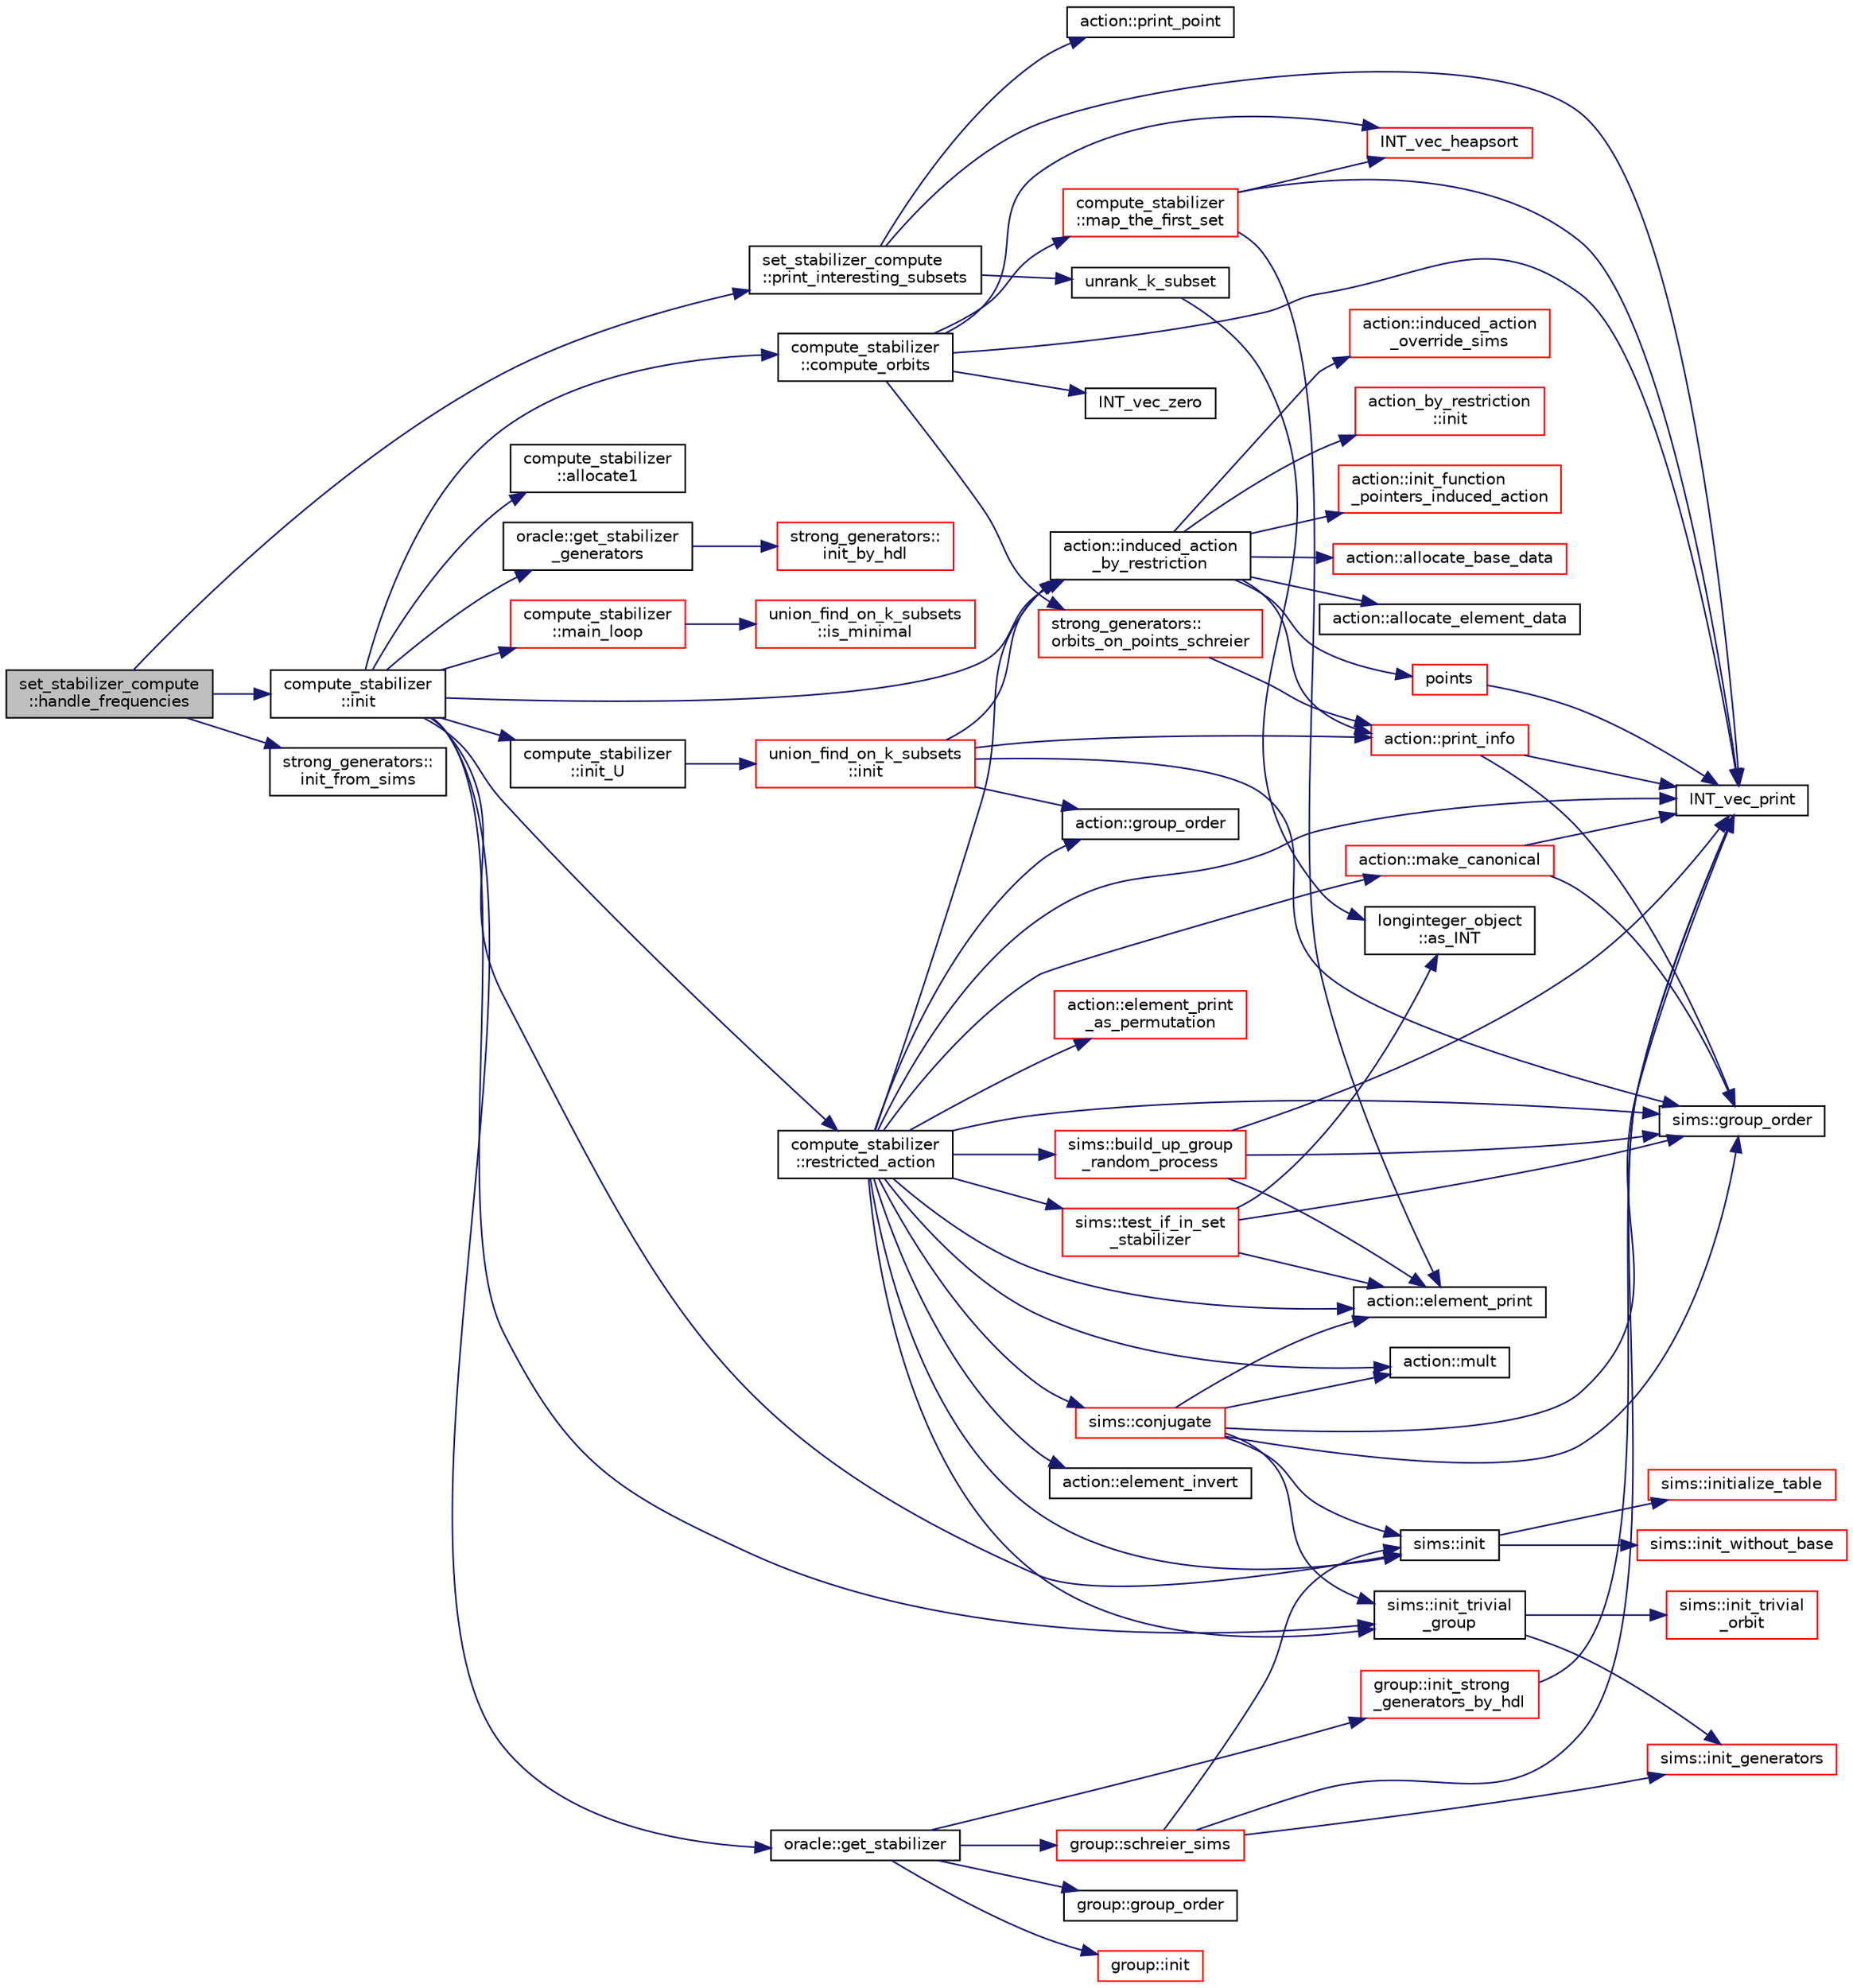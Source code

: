 digraph "set_stabilizer_compute::handle_frequencies"
{
  edge [fontname="Helvetica",fontsize="10",labelfontname="Helvetica",labelfontsize="10"];
  node [fontname="Helvetica",fontsize="10",shape=record];
  rankdir="LR";
  Node1010 [label="set_stabilizer_compute\l::handle_frequencies",height=0.2,width=0.4,color="black", fillcolor="grey75", style="filled", fontcolor="black"];
  Node1010 -> Node1011 [color="midnightblue",fontsize="10",style="solid",fontname="Helvetica"];
  Node1011 [label="set_stabilizer_compute\l::print_interesting_subsets",height=0.2,width=0.4,color="black", fillcolor="white", style="filled",URL="$d8/dc6/classset__stabilizer__compute.html#a467904f3d5afaea39660548c8d8bf120"];
  Node1011 -> Node1012 [color="midnightblue",fontsize="10",style="solid",fontname="Helvetica"];
  Node1012 [label="INT_vec_print",height=0.2,width=0.4,color="black", fillcolor="white", style="filled",URL="$df/dbf/sajeeb_8_c.html#a79a5901af0b47dd0d694109543c027fe"];
  Node1011 -> Node1013 [color="midnightblue",fontsize="10",style="solid",fontname="Helvetica"];
  Node1013 [label="unrank_k_subset",height=0.2,width=0.4,color="black", fillcolor="white", style="filled",URL="$d2/d7c/combinatorics_8_c.html#a709dbec12f4da5bb02b9352d45a2c77d"];
  Node1013 -> Node1014 [color="midnightblue",fontsize="10",style="solid",fontname="Helvetica"];
  Node1014 [label="longinteger_object\l::as_INT",height=0.2,width=0.4,color="black", fillcolor="white", style="filled",URL="$dd/d7e/classlonginteger__object.html#afb992d4679a6741acc63c8bcba27971e"];
  Node1011 -> Node1015 [color="midnightblue",fontsize="10",style="solid",fontname="Helvetica"];
  Node1015 [label="action::print_point",height=0.2,width=0.4,color="black", fillcolor="white", style="filled",URL="$d2/d86/classaction.html#a85ae5eb443c2b03b1127ec9631ce7c57"];
  Node1010 -> Node1016 [color="midnightblue",fontsize="10",style="solid",fontname="Helvetica"];
  Node1016 [label="compute_stabilizer\l::init",height=0.2,width=0.4,color="black", fillcolor="white", style="filled",URL="$d8/d30/classcompute__stabilizer.html#a36a1729430f317a65559220a8206a7d7"];
  Node1016 -> Node1017 [color="midnightblue",fontsize="10",style="solid",fontname="Helvetica"];
  Node1017 [label="sims::init",height=0.2,width=0.4,color="black", fillcolor="white", style="filled",URL="$d9/df3/classsims.html#a02eb61ed14f75cfe4dc0770142c1bff0"];
  Node1017 -> Node1018 [color="midnightblue",fontsize="10",style="solid",fontname="Helvetica"];
  Node1018 [label="sims::init_without_base",height=0.2,width=0.4,color="red", fillcolor="white", style="filled",URL="$d9/df3/classsims.html#a1010f2dc330b7c5ae10128c0b7dcbefd"];
  Node1017 -> Node1021 [color="midnightblue",fontsize="10",style="solid",fontname="Helvetica"];
  Node1021 [label="sims::initialize_table",height=0.2,width=0.4,color="red", fillcolor="white", style="filled",URL="$d9/df3/classsims.html#abe36dd0812bde20447f5aaa8384596a7"];
  Node1016 -> Node1023 [color="midnightblue",fontsize="10",style="solid",fontname="Helvetica"];
  Node1023 [label="sims::init_trivial\l_group",height=0.2,width=0.4,color="black", fillcolor="white", style="filled",URL="$d9/df3/classsims.html#a6a55a0a4e5124654f999933fd635334a"];
  Node1023 -> Node1024 [color="midnightblue",fontsize="10",style="solid",fontname="Helvetica"];
  Node1024 [label="sims::init_generators",height=0.2,width=0.4,color="red", fillcolor="white", style="filled",URL="$d9/df3/classsims.html#aa2a7908389727bdfa05d034e8d53a818"];
  Node1023 -> Node1026 [color="midnightblue",fontsize="10",style="solid",fontname="Helvetica"];
  Node1026 [label="sims::init_trivial\l_orbit",height=0.2,width=0.4,color="red", fillcolor="white", style="filled",URL="$d9/df3/classsims.html#ac55702550a4671a721f78345dd9bff70"];
  Node1016 -> Node1028 [color="midnightblue",fontsize="10",style="solid",fontname="Helvetica"];
  Node1028 [label="compute_stabilizer\l::init_U",height=0.2,width=0.4,color="black", fillcolor="white", style="filled",URL="$d8/d30/classcompute__stabilizer.html#a00de428b9934e9a55157eff6c43d64d0"];
  Node1028 -> Node1029 [color="midnightblue",fontsize="10",style="solid",fontname="Helvetica"];
  Node1029 [label="union_find_on_k_subsets\l::init",height=0.2,width=0.4,color="red", fillcolor="white", style="filled",URL="$d3/d1b/classunion__find__on__k__subsets.html#aad0de310a8e8df1ff78ee2eaf3ec1e54"];
  Node1029 -> Node1030 [color="midnightblue",fontsize="10",style="solid",fontname="Helvetica"];
  Node1030 [label="action::induced_action\l_by_restriction",height=0.2,width=0.4,color="black", fillcolor="white", style="filled",URL="$d2/d86/classaction.html#a37c21f74a97c921d882a308370c06357"];
  Node1030 -> Node1031 [color="midnightblue",fontsize="10",style="solid",fontname="Helvetica"];
  Node1031 [label="action::print_info",height=0.2,width=0.4,color="red", fillcolor="white", style="filled",URL="$d2/d86/classaction.html#a6f89e493e5c5a32e5c3b8963d438ce86"];
  Node1031 -> Node1012 [color="midnightblue",fontsize="10",style="solid",fontname="Helvetica"];
  Node1031 -> Node1034 [color="midnightblue",fontsize="10",style="solid",fontname="Helvetica"];
  Node1034 [label="sims::group_order",height=0.2,width=0.4,color="black", fillcolor="white", style="filled",URL="$d9/df3/classsims.html#aa442445175656570fa35febbe790efad"];
  Node1030 -> Node1035 [color="midnightblue",fontsize="10",style="solid",fontname="Helvetica"];
  Node1035 [label="action_by_restriction\l::init",height=0.2,width=0.4,color="red", fillcolor="white", style="filled",URL="$d1/d7e/classaction__by__restriction.html#af98e88c513afe51527082f11aac571f8"];
  Node1030 -> Node1040 [color="midnightblue",fontsize="10",style="solid",fontname="Helvetica"];
  Node1040 [label="points",height=0.2,width=0.4,color="red", fillcolor="white", style="filled",URL="$d7/d83/points_8_c.html#a8a498513b4415e1a4628a70fb6b26817"];
  Node1040 -> Node1012 [color="midnightblue",fontsize="10",style="solid",fontname="Helvetica"];
  Node1030 -> Node1047 [color="midnightblue",fontsize="10",style="solid",fontname="Helvetica"];
  Node1047 [label="action::init_function\l_pointers_induced_action",height=0.2,width=0.4,color="red", fillcolor="white", style="filled",URL="$d2/d86/classaction.html#a3b9287d084b24f7a3b9532a7589c58de"];
  Node1030 -> Node1495 [color="midnightblue",fontsize="10",style="solid",fontname="Helvetica"];
  Node1495 [label="action::allocate_base_data",height=0.2,width=0.4,color="red", fillcolor="white", style="filled",URL="$d2/d86/classaction.html#a345fa8dfbb60c8a100ab4dd80a966b1b"];
  Node1030 -> Node1498 [color="midnightblue",fontsize="10",style="solid",fontname="Helvetica"];
  Node1498 [label="action::allocate_element_data",height=0.2,width=0.4,color="black", fillcolor="white", style="filled",URL="$d2/d86/classaction.html#adc5f98db8315bfd17fcd2fbb437d8f60"];
  Node1030 -> Node1499 [color="midnightblue",fontsize="10",style="solid",fontname="Helvetica"];
  Node1499 [label="action::induced_action\l_override_sims",height=0.2,width=0.4,color="red", fillcolor="white", style="filled",URL="$d2/d86/classaction.html#ac8cc7d4543f6ef75a04777bd82ca244b"];
  Node1029 -> Node1501 [color="midnightblue",fontsize="10",style="solid",fontname="Helvetica"];
  Node1501 [label="action::group_order",height=0.2,width=0.4,color="black", fillcolor="white", style="filled",URL="$d2/d86/classaction.html#ad1f69adb27041311d2e7be96e39388d4"];
  Node1029 -> Node1034 [color="midnightblue",fontsize="10",style="solid",fontname="Helvetica"];
  Node1029 -> Node1031 [color="midnightblue",fontsize="10",style="solid",fontname="Helvetica"];
  Node1016 -> Node1030 [color="midnightblue",fontsize="10",style="solid",fontname="Helvetica"];
  Node1016 -> Node1556 [color="midnightblue",fontsize="10",style="solid",fontname="Helvetica"];
  Node1556 [label="compute_stabilizer\l::allocate1",height=0.2,width=0.4,color="black", fillcolor="white", style="filled",URL="$d8/d30/classcompute__stabilizer.html#a50f0f1f0213537c29e05d00e98268c1c"];
  Node1016 -> Node1557 [color="midnightblue",fontsize="10",style="solid",fontname="Helvetica"];
  Node1557 [label="oracle::get_stabilizer",height=0.2,width=0.4,color="black", fillcolor="white", style="filled",URL="$d7/da7/classoracle.html#a66344906577c7688e2e5f3d0c5748d2c"];
  Node1557 -> Node1558 [color="midnightblue",fontsize="10",style="solid",fontname="Helvetica"];
  Node1558 [label="group::init",height=0.2,width=0.4,color="red", fillcolor="white", style="filled",URL="$d1/db7/classgroup.html#a9f5de0500658e265332c7f62c0d3962d"];
  Node1557 -> Node1560 [color="midnightblue",fontsize="10",style="solid",fontname="Helvetica"];
  Node1560 [label="group::init_strong\l_generators_by_hdl",height=0.2,width=0.4,color="red", fillcolor="white", style="filled",URL="$d1/db7/classgroup.html#a65100d600cfb0955dae3582a2d6a2532"];
  Node1560 -> Node1012 [color="midnightblue",fontsize="10",style="solid",fontname="Helvetica"];
  Node1557 -> Node1562 [color="midnightblue",fontsize="10",style="solid",fontname="Helvetica"];
  Node1562 [label="group::schreier_sims",height=0.2,width=0.4,color="red", fillcolor="white", style="filled",URL="$d1/db7/classgroup.html#a224ed784f302897ca0c0e578446afa08"];
  Node1562 -> Node1017 [color="midnightblue",fontsize="10",style="solid",fontname="Helvetica"];
  Node1562 -> Node1024 [color="midnightblue",fontsize="10",style="solid",fontname="Helvetica"];
  Node1562 -> Node1012 [color="midnightblue",fontsize="10",style="solid",fontname="Helvetica"];
  Node1557 -> Node1569 [color="midnightblue",fontsize="10",style="solid",fontname="Helvetica"];
  Node1569 [label="group::group_order",height=0.2,width=0.4,color="black", fillcolor="white", style="filled",URL="$d1/db7/classgroup.html#a2d70bcf6a1495e7fb8e16ba7dfadb725"];
  Node1016 -> Node1570 [color="midnightblue",fontsize="10",style="solid",fontname="Helvetica"];
  Node1570 [label="oracle::get_stabilizer\l_generators",height=0.2,width=0.4,color="black", fillcolor="white", style="filled",URL="$d7/da7/classoracle.html#a55d6b99a05f74278f7cb0e9d9761da24"];
  Node1570 -> Node1571 [color="midnightblue",fontsize="10",style="solid",fontname="Helvetica"];
  Node1571 [label="strong_generators::\linit_by_hdl",height=0.2,width=0.4,color="red", fillcolor="white", style="filled",URL="$dc/d09/classstrong__generators.html#abe6e1f35365f6d69d230bf0869c32596"];
  Node1016 -> Node1573 [color="midnightblue",fontsize="10",style="solid",fontname="Helvetica"];
  Node1573 [label="compute_stabilizer\l::compute_orbits",height=0.2,width=0.4,color="black", fillcolor="white", style="filled",URL="$d8/d30/classcompute__stabilizer.html#ad79e5030c333022ae2a12562459a8948"];
  Node1573 -> Node1574 [color="midnightblue",fontsize="10",style="solid",fontname="Helvetica"];
  Node1574 [label="strong_generators::\lorbits_on_points_schreier",height=0.2,width=0.4,color="red", fillcolor="white", style="filled",URL="$dc/d09/classstrong__generators.html#adf3f35989ff7ac9fdbcf0a4e241eef9f"];
  Node1574 -> Node1031 [color="midnightblue",fontsize="10",style="solid",fontname="Helvetica"];
  Node1573 -> Node1121 [color="midnightblue",fontsize="10",style="solid",fontname="Helvetica"];
  Node1121 [label="INT_vec_zero",height=0.2,width=0.4,color="black", fillcolor="white", style="filled",URL="$df/dbf/sajeeb_8_c.html#aa8c9c7977203577026080f546fe4980f"];
  Node1573 -> Node1600 [color="midnightblue",fontsize="10",style="solid",fontname="Helvetica"];
  Node1600 [label="compute_stabilizer\l::map_the_first_set",height=0.2,width=0.4,color="red", fillcolor="white", style="filled",URL="$d8/d30/classcompute__stabilizer.html#aa6e4fadcc19cb8277fadb010f945f169"];
  Node1600 -> Node1400 [color="midnightblue",fontsize="10",style="solid",fontname="Helvetica"];
  Node1400 [label="INT_vec_heapsort",height=0.2,width=0.4,color="red", fillcolor="white", style="filled",URL="$d5/de2/foundations_2data__structures_2data__structures_8h.html#a3590ad9987f801fbfc94634300182f39"];
  Node1600 -> Node1012 [color="midnightblue",fontsize="10",style="solid",fontname="Helvetica"];
  Node1600 -> Node1070 [color="midnightblue",fontsize="10",style="solid",fontname="Helvetica"];
  Node1070 [label="action::element_print",height=0.2,width=0.4,color="black", fillcolor="white", style="filled",URL="$d2/d86/classaction.html#ae38c3ef3c1125213733d63c6fc3c40cd"];
  Node1573 -> Node1012 [color="midnightblue",fontsize="10",style="solid",fontname="Helvetica"];
  Node1573 -> Node1400 [color="midnightblue",fontsize="10",style="solid",fontname="Helvetica"];
  Node1016 -> Node1616 [color="midnightblue",fontsize="10",style="solid",fontname="Helvetica"];
  Node1616 [label="compute_stabilizer\l::restricted_action",height=0.2,width=0.4,color="black", fillcolor="white", style="filled",URL="$d8/d30/classcompute__stabilizer.html#a895df470da0ac14f812c3c4b6f2280b9"];
  Node1616 -> Node1030 [color="midnightblue",fontsize="10",style="solid",fontname="Helvetica"];
  Node1616 -> Node1501 [color="midnightblue",fontsize="10",style="solid",fontname="Helvetica"];
  Node1616 -> Node1034 [color="midnightblue",fontsize="10",style="solid",fontname="Helvetica"];
  Node1616 -> Node1017 [color="midnightblue",fontsize="10",style="solid",fontname="Helvetica"];
  Node1616 -> Node1023 [color="midnightblue",fontsize="10",style="solid",fontname="Helvetica"];
  Node1616 -> Node1617 [color="midnightblue",fontsize="10",style="solid",fontname="Helvetica"];
  Node1617 [label="sims::conjugate",height=0.2,width=0.4,color="red", fillcolor="white", style="filled",URL="$d9/df3/classsims.html#ae5fdcadcb51929b4f5c02347384d8b8d"];
  Node1617 -> Node1017 [color="midnightblue",fontsize="10",style="solid",fontname="Helvetica"];
  Node1617 -> Node1023 [color="midnightblue",fontsize="10",style="solid",fontname="Helvetica"];
  Node1617 -> Node1034 [color="midnightblue",fontsize="10",style="solid",fontname="Helvetica"];
  Node1617 -> Node1070 [color="midnightblue",fontsize="10",style="solid",fontname="Helvetica"];
  Node1617 -> Node1012 [color="midnightblue",fontsize="10",style="solid",fontname="Helvetica"];
  Node1617 -> Node1628 [color="midnightblue",fontsize="10",style="solid",fontname="Helvetica"];
  Node1628 [label="action::mult",height=0.2,width=0.4,color="black", fillcolor="white", style="filled",URL="$d2/d86/classaction.html#a97d41015c3985091d0f4cd34e0180ea7"];
  Node1616 -> Node1637 [color="midnightblue",fontsize="10",style="solid",fontname="Helvetica"];
  Node1637 [label="sims::build_up_group\l_random_process",height=0.2,width=0.4,color="red", fillcolor="white", style="filled",URL="$d9/df3/classsims.html#afde54d656304b5a92459615f2690ea64"];
  Node1637 -> Node1034 [color="midnightblue",fontsize="10",style="solid",fontname="Helvetica"];
  Node1637 -> Node1012 [color="midnightblue",fontsize="10",style="solid",fontname="Helvetica"];
  Node1637 -> Node1070 [color="midnightblue",fontsize="10",style="solid",fontname="Helvetica"];
  Node1616 -> Node1651 [color="midnightblue",fontsize="10",style="solid",fontname="Helvetica"];
  Node1651 [label="sims::test_if_in_set\l_stabilizer",height=0.2,width=0.4,color="red", fillcolor="white", style="filled",URL="$d9/df3/classsims.html#abe588043fe8f4e073169e80ad696b3ea"];
  Node1651 -> Node1034 [color="midnightblue",fontsize="10",style="solid",fontname="Helvetica"];
  Node1651 -> Node1014 [color="midnightblue",fontsize="10",style="solid",fontname="Helvetica"];
  Node1651 -> Node1070 [color="midnightblue",fontsize="10",style="solid",fontname="Helvetica"];
  Node1616 -> Node1654 [color="midnightblue",fontsize="10",style="solid",fontname="Helvetica"];
  Node1654 [label="action::make_canonical",height=0.2,width=0.4,color="red", fillcolor="white", style="filled",URL="$d2/d86/classaction.html#ae20ff0b8d092d2eddf9b661fb8821fd2"];
  Node1654 -> Node1012 [color="midnightblue",fontsize="10",style="solid",fontname="Helvetica"];
  Node1654 -> Node1034 [color="midnightblue",fontsize="10",style="solid",fontname="Helvetica"];
  Node1616 -> Node1012 [color="midnightblue",fontsize="10",style="solid",fontname="Helvetica"];
  Node1616 -> Node1070 [color="midnightblue",fontsize="10",style="solid",fontname="Helvetica"];
  Node1616 -> Node1393 [color="midnightblue",fontsize="10",style="solid",fontname="Helvetica"];
  Node1393 [label="action::element_print\l_as_permutation",height=0.2,width=0.4,color="red", fillcolor="white", style="filled",URL="$d2/d86/classaction.html#a2975618a8203187b688a67c947150bb8"];
  Node1616 -> Node1628 [color="midnightblue",fontsize="10",style="solid",fontname="Helvetica"];
  Node1616 -> Node1072 [color="midnightblue",fontsize="10",style="solid",fontname="Helvetica"];
  Node1072 [label="action::element_invert",height=0.2,width=0.4,color="black", fillcolor="white", style="filled",URL="$d2/d86/classaction.html#aa4bd01e338497714586636751fcef436"];
  Node1016 -> Node1662 [color="midnightblue",fontsize="10",style="solid",fontname="Helvetica"];
  Node1662 [label="compute_stabilizer\l::main_loop",height=0.2,width=0.4,color="red", fillcolor="white", style="filled",URL="$d8/d30/classcompute__stabilizer.html#ae8615a28e0494704450689b6ea0b7ca2"];
  Node1662 -> Node1663 [color="midnightblue",fontsize="10",style="solid",fontname="Helvetica"];
  Node1663 [label="union_find_on_k_subsets\l::is_minimal",height=0.2,width=0.4,color="red", fillcolor="white", style="filled",URL="$d3/d1b/classunion__find__on__k__subsets.html#aaccc96b763e0af9bf15d24705ea0f3f1"];
  Node1010 -> Node1505 [color="midnightblue",fontsize="10",style="solid",fontname="Helvetica"];
  Node1505 [label="strong_generators::\linit_from_sims",height=0.2,width=0.4,color="black", fillcolor="white", style="filled",URL="$dc/d09/classstrong__generators.html#a2b997decdab82e889c1151f29a846a66"];
}
